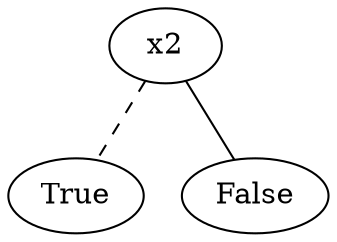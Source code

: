 graph { 
0 [ label = "x2" ];
1 [ label = "True" ];
0--1 [style=dashed];
2 [ label = "False" ];
0--2;
}